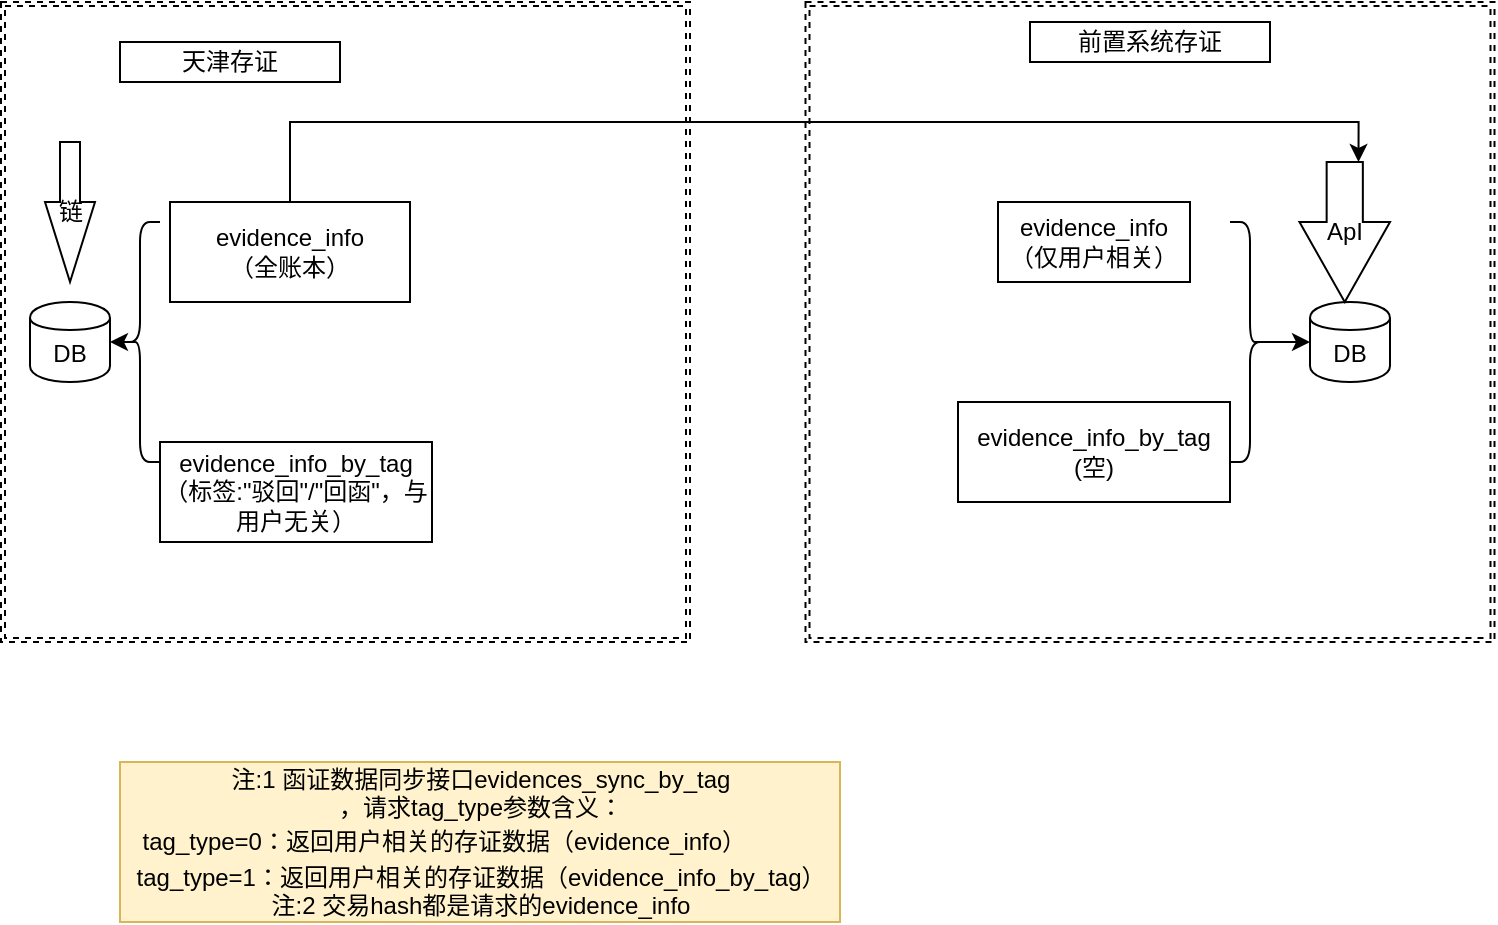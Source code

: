 <mxfile version="14.1.8" type="github">
  <diagram id="C5RBs43oDa-KdzZeNtuy" name="Page-1">
    <mxGraphModel dx="981" dy="548" grid="1" gridSize="10" guides="1" tooltips="1" connect="1" arrows="1" fold="1" page="1" pageScale="1" pageWidth="827" pageHeight="1169" math="0" shadow="0">
      <root>
        <mxCell id="WIyWlLk6GJQsqaUBKTNV-0" />
        <mxCell id="WIyWlLk6GJQsqaUBKTNV-1" parent="WIyWlLk6GJQsqaUBKTNV-0" />
        <mxCell id="_EtP62zZQlGIEwSq7qpw-54" value="" style="shape=ext;double=1;rounded=0;whiteSpace=wrap;html=1;dashed=1;" vertex="1" parent="WIyWlLk6GJQsqaUBKTNV-1">
          <mxGeometry x="447.75" y="30" width="344.5" height="320" as="geometry" />
        </mxCell>
        <mxCell id="_EtP62zZQlGIEwSq7qpw-53" value="" style="shape=ext;double=1;rounded=0;whiteSpace=wrap;html=1;dashed=1;" vertex="1" parent="WIyWlLk6GJQsqaUBKTNV-1">
          <mxGeometry x="45.5" y="30" width="344.5" height="320" as="geometry" />
        </mxCell>
        <mxCell id="_EtP62zZQlGIEwSq7qpw-4" value="天津存证" style="whiteSpace=wrap;html=1;" vertex="1" parent="WIyWlLk6GJQsqaUBKTNV-1">
          <mxGeometry x="105" y="50" width="110" height="20" as="geometry" />
        </mxCell>
        <mxCell id="_EtP62zZQlGIEwSq7qpw-5" value="DB" style="shape=cylinder;whiteSpace=wrap;html=1;boundedLbl=1;backgroundOutline=1;" vertex="1" parent="WIyWlLk6GJQsqaUBKTNV-1">
          <mxGeometry x="60" y="180" width="40" height="40" as="geometry" />
        </mxCell>
        <mxCell id="_EtP62zZQlGIEwSq7qpw-28" style="edgeStyle=orthogonalEdgeStyle;rounded=0;orthogonalLoop=1;jettySize=auto;html=1;exitX=0.1;exitY=0.5;exitDx=0;exitDy=0;exitPerimeter=0;entryX=1;entryY=0.5;entryDx=0;entryDy=0;" edge="1" parent="WIyWlLk6GJQsqaUBKTNV-1" source="_EtP62zZQlGIEwSq7qpw-6" target="_EtP62zZQlGIEwSq7qpw-5">
          <mxGeometry relative="1" as="geometry" />
        </mxCell>
        <mxCell id="_EtP62zZQlGIEwSq7qpw-6" value="" style="shape=curlyBracket;whiteSpace=wrap;html=1;rounded=1;" vertex="1" parent="WIyWlLk6GJQsqaUBKTNV-1">
          <mxGeometry x="105" y="140" width="20" height="120" as="geometry" />
        </mxCell>
        <mxCell id="_EtP62zZQlGIEwSq7qpw-21" style="edgeStyle=orthogonalEdgeStyle;rounded=0;orthogonalLoop=1;jettySize=auto;html=1;exitX=0.5;exitY=0;exitDx=0;exitDy=0;entryX=0;entryY=0;entryDx=0;entryDy=15.75;entryPerimeter=0;" edge="1" parent="WIyWlLk6GJQsqaUBKTNV-1" source="_EtP62zZQlGIEwSq7qpw-7" target="_EtP62zZQlGIEwSq7qpw-15">
          <mxGeometry relative="1" as="geometry">
            <Array as="points">
              <mxPoint x="190" y="90" />
              <mxPoint x="724" y="90" />
            </Array>
          </mxGeometry>
        </mxCell>
        <mxCell id="_EtP62zZQlGIEwSq7qpw-7" value="evidence_info&lt;br&gt;（全账本）" style="whiteSpace=wrap;html=1;" vertex="1" parent="WIyWlLk6GJQsqaUBKTNV-1">
          <mxGeometry x="130" y="130" width="120" height="50" as="geometry" />
        </mxCell>
        <mxCell id="_EtP62zZQlGIEwSq7qpw-8" value="evidence_info_by_tag&lt;br&gt;（标签:&quot;驳回&quot;/&quot;回函&quot;，与用户无关）" style="whiteSpace=wrap;html=1;" vertex="1" parent="WIyWlLk6GJQsqaUBKTNV-1">
          <mxGeometry x="125" y="250" width="136" height="50" as="geometry" />
        </mxCell>
        <mxCell id="_EtP62zZQlGIEwSq7qpw-9" value="链" style="html=1;shadow=0;dashed=0;align=center;verticalAlign=middle;shape=mxgraph.arrows2.arrow;dy=0.6;dx=40;direction=south;notch=0;" vertex="1" parent="WIyWlLk6GJQsqaUBKTNV-1">
          <mxGeometry x="67.5" y="100" width="25" height="70" as="geometry" />
        </mxCell>
        <mxCell id="_EtP62zZQlGIEwSq7qpw-11" value="前置系统存证" style="whiteSpace=wrap;html=1;" vertex="1" parent="WIyWlLk6GJQsqaUBKTNV-1">
          <mxGeometry x="560" y="40" width="120" height="20" as="geometry" />
        </mxCell>
        <mxCell id="_EtP62zZQlGIEwSq7qpw-12" value="DB" style="shape=cylinder;whiteSpace=wrap;html=1;boundedLbl=1;backgroundOutline=1;" vertex="1" parent="WIyWlLk6GJQsqaUBKTNV-1">
          <mxGeometry x="700" y="180" width="40" height="40" as="geometry" />
        </mxCell>
        <mxCell id="_EtP62zZQlGIEwSq7qpw-27" style="edgeStyle=orthogonalEdgeStyle;rounded=0;orthogonalLoop=1;jettySize=auto;html=1;exitX=0.1;exitY=0.5;exitDx=0;exitDy=0;exitPerimeter=0;entryX=0;entryY=0.5;entryDx=0;entryDy=0;" edge="1" parent="WIyWlLk6GJQsqaUBKTNV-1" source="_EtP62zZQlGIEwSq7qpw-13" target="_EtP62zZQlGIEwSq7qpw-12">
          <mxGeometry relative="1" as="geometry" />
        </mxCell>
        <mxCell id="_EtP62zZQlGIEwSq7qpw-13" value="" style="shape=curlyBracket;whiteSpace=wrap;html=1;rounded=1;rotation=-180;" vertex="1" parent="WIyWlLk6GJQsqaUBKTNV-1">
          <mxGeometry x="660" y="140" width="20" height="120" as="geometry" />
        </mxCell>
        <mxCell id="_EtP62zZQlGIEwSq7qpw-14" value="evidence_info&lt;br&gt;（仅用户相关）" style="whiteSpace=wrap;html=1;" vertex="1" parent="WIyWlLk6GJQsqaUBKTNV-1">
          <mxGeometry x="544" y="130" width="96" height="40" as="geometry" />
        </mxCell>
        <mxCell id="_EtP62zZQlGIEwSq7qpw-15" value="ApI" style="html=1;shadow=0;dashed=0;align=center;verticalAlign=middle;shape=mxgraph.arrows2.arrow;dy=0.6;dx=40;direction=south;notch=0;" vertex="1" parent="WIyWlLk6GJQsqaUBKTNV-1">
          <mxGeometry x="694.75" y="110" width="45.25" height="70" as="geometry" />
        </mxCell>
        <mxCell id="_EtP62zZQlGIEwSq7qpw-16" value="evidence_info_by_tag&lt;br&gt;(空)" style="whiteSpace=wrap;html=1;" vertex="1" parent="WIyWlLk6GJQsqaUBKTNV-1">
          <mxGeometry x="524" y="230" width="136" height="50" as="geometry" />
        </mxCell>
        <mxCell id="_EtP62zZQlGIEwSq7qpw-30" value="注:1 函证数据同步接口&lt;span&gt;evidences_sync_by_tag&lt;/span&gt;&lt;br&gt;，请求tag_type参数含义：&lt;br&gt;&lt;table style=&quot;text-align: left&quot;&gt;&lt;tbody&gt;&lt;tr&gt;&lt;td&gt;tag_type=0：返回用户相关的存证数据（evidence_info）&lt;/td&gt;&lt;/tr&gt;&lt;/tbody&gt;&lt;/table&gt;&lt;span style=&quot;text-align: left&quot;&gt;tag_type=1：返回用户相关的存证数据（evidence_info_by_tag）&lt;br&gt;注:2 交易hash都是请求的&lt;/span&gt;&lt;span style=&quot;text-align: left&quot;&gt;evidence_info&lt;/span&gt;&lt;span style=&quot;text-align: left&quot;&gt;&lt;br&gt;&lt;/span&gt;" style="text;html=1;align=center;verticalAlign=middle;resizable=0;points=[];autosize=1;fillColor=#fff2cc;strokeColor=#d6b656;" vertex="1" parent="WIyWlLk6GJQsqaUBKTNV-1">
          <mxGeometry x="105" y="410" width="360" height="80" as="geometry" />
        </mxCell>
      </root>
    </mxGraphModel>
  </diagram>
</mxfile>
